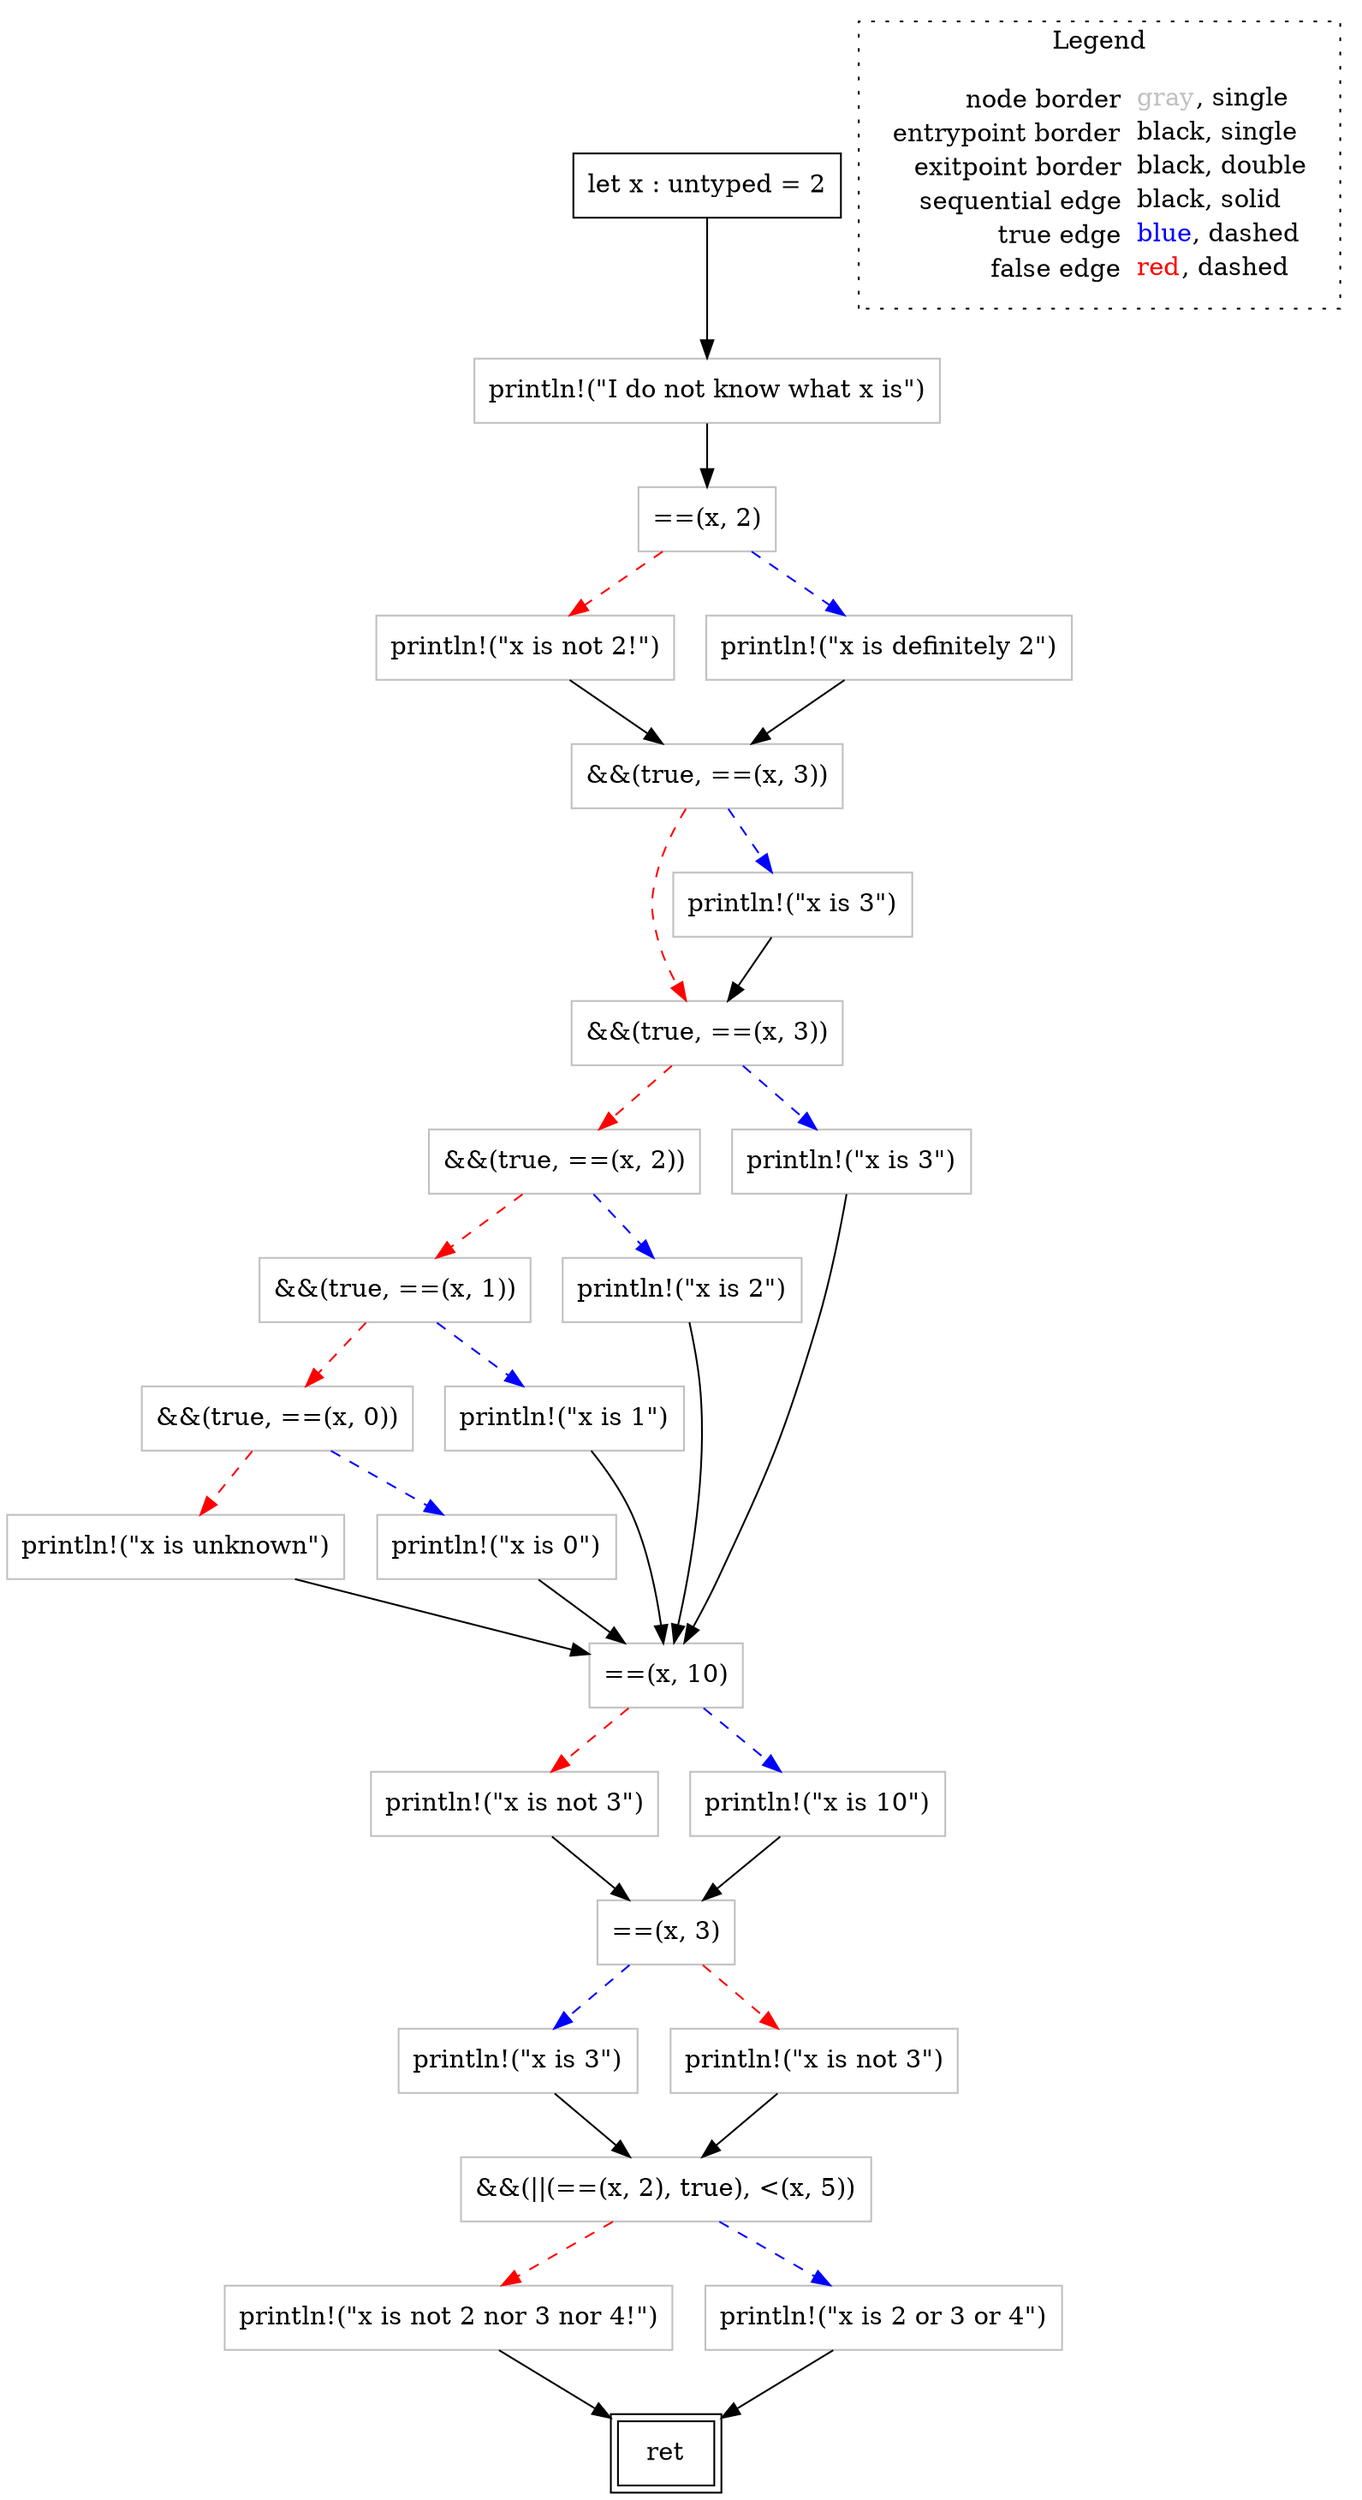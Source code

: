 digraph {
	"node0" [shape="rect",color="black",label=<let x : untyped = 2>];
	"node1" [shape="rect",color="gray",label=<println!(&quot;x is not 2 nor 3 nor 4!&quot;)>];
	"node2" [shape="rect",color="gray",label=<println!(&quot;x is not 2!&quot;)>];
	"node3" [shape="rect",color="gray",label=<&amp;&amp;(true, ==(x, 1))>];
	"node4" [shape="rect",color="gray",label=<&amp;&amp;(true, ==(x, 0))>];
	"node5" [shape="rect",color="gray",label=<==(x, 3)>];
	"node6" [shape="rect",color="gray",label=<println!(&quot;x is 2 or 3 or 4&quot;)>];
	"node7" [shape="rect",color="black",peripheries="2",label=<ret>];
	"node8" [shape="rect",color="gray",label=<println!(&quot;x is unknown&quot;)>];
	"node9" [shape="rect",color="gray",label=<&amp;&amp;(true, ==(x, 3))>];
	"node10" [shape="rect",color="gray",label=<&amp;&amp;(true, ==(x, 3))>];
	"node11" [shape="rect",color="gray",label=<&amp;&amp;(true, ==(x, 2))>];
	"node12" [shape="rect",color="gray",label=<println!(&quot;I do not know what x is&quot;)>];
	"node13" [shape="rect",color="gray",label=<==(x, 2)>];
	"node14" [shape="rect",color="gray",label=<println!(&quot;x is not 3&quot;)>];
	"node15" [shape="rect",color="gray",label=<println!(&quot;x is 3&quot;)>];
	"node16" [shape="rect",color="gray",label=<println!(&quot;x is 3&quot;)>];
	"node17" [shape="rect",color="gray",label=<println!(&quot;x is 10&quot;)>];
	"node18" [shape="rect",color="gray",label=<==(x, 10)>];
	"node19" [shape="rect",color="gray",label=<&amp;&amp;(||(==(x, 2), true), &lt;(x, 5))>];
	"node20" [shape="rect",color="gray",label=<println!(&quot;x is 2&quot;)>];
	"node21" [shape="rect",color="gray",label=<println!(&quot;x is 3&quot;)>];
	"node22" [shape="rect",color="gray",label=<println!(&quot;x is not 3&quot;)>];
	"node23" [shape="rect",color="gray",label=<println!(&quot;x is definitely 2&quot;)>];
	"node24" [shape="rect",color="gray",label=<println!(&quot;x is 0&quot;)>];
	"node25" [shape="rect",color="gray",label=<println!(&quot;x is 1&quot;)>];
	"node1" -> "node7" [color="black"];
	"node2" -> "node9" [color="black"];
	"node3" -> "node4" [color="red",style="dashed"];
	"node3" -> "node25" [color="blue",style="dashed"];
	"node4" -> "node8" [color="red",style="dashed"];
	"node4" -> "node24" [color="blue",style="dashed"];
	"node5" -> "node15" [color="blue",style="dashed"];
	"node5" -> "node22" [color="red",style="dashed"];
	"node6" -> "node7" [color="black"];
	"node8" -> "node18" [color="black"];
	"node9" -> "node10" [color="red",style="dashed"];
	"node9" -> "node16" [color="blue",style="dashed"];
	"node10" -> "node11" [color="red",style="dashed"];
	"node10" -> "node21" [color="blue",style="dashed"];
	"node11" -> "node3" [color="red",style="dashed"];
	"node11" -> "node20" [color="blue",style="dashed"];
	"node12" -> "node13" [color="black"];
	"node13" -> "node2" [color="red",style="dashed"];
	"node13" -> "node23" [color="blue",style="dashed"];
	"node14" -> "node5" [color="black"];
	"node15" -> "node19" [color="black"];
	"node16" -> "node10" [color="black"];
	"node17" -> "node5" [color="black"];
	"node18" -> "node17" [color="blue",style="dashed"];
	"node18" -> "node14" [color="red",style="dashed"];
	"node19" -> "node1" [color="red",style="dashed"];
	"node19" -> "node6" [color="blue",style="dashed"];
	"node0" -> "node12" [color="black"];
	"node20" -> "node18" [color="black"];
	"node21" -> "node18" [color="black"];
	"node22" -> "node19" [color="black"];
	"node23" -> "node9" [color="black"];
	"node24" -> "node18" [color="black"];
	"node25" -> "node18" [color="black"];
subgraph cluster_legend {
	label="Legend";
	style=dotted;
	node [shape=plaintext];
	"legend" [label=<<table border="0" cellpadding="2" cellspacing="0" cellborder="0"><tr><td align="right">node border&nbsp;</td><td align="left"><font color="gray">gray</font>, single</td></tr><tr><td align="right">entrypoint border&nbsp;</td><td align="left"><font color="black">black</font>, single</td></tr><tr><td align="right">exitpoint border&nbsp;</td><td align="left"><font color="black">black</font>, double</td></tr><tr><td align="right">sequential edge&nbsp;</td><td align="left"><font color="black">black</font>, solid</td></tr><tr><td align="right">true edge&nbsp;</td><td align="left"><font color="blue">blue</font>, dashed</td></tr><tr><td align="right">false edge&nbsp;</td><td align="left"><font color="red">red</font>, dashed</td></tr></table>>];
}

}
